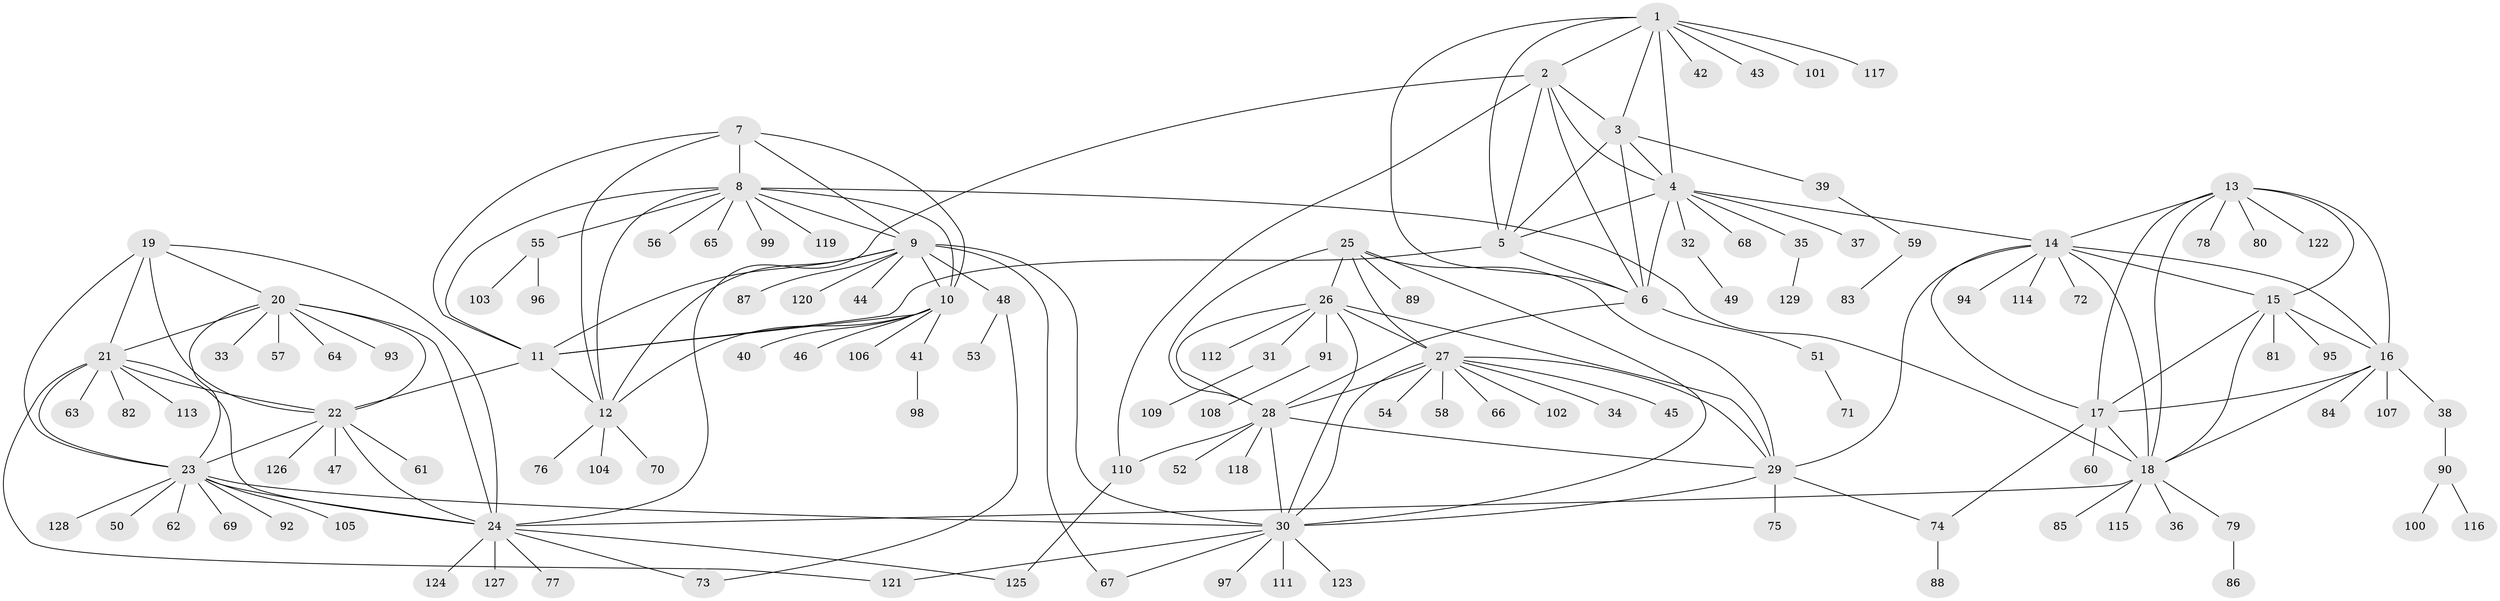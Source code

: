 // coarse degree distribution, {10: 0.05263157894736842, 4: 0.02631578947368421, 16: 0.02631578947368421, 5: 0.05263157894736842, 6: 0.05263157894736842, 1: 0.7368421052631579, 2: 0.05263157894736842}
// Generated by graph-tools (version 1.1) at 2025/19/03/04/25 18:19:27]
// undirected, 129 vertices, 190 edges
graph export_dot {
graph [start="1"]
  node [color=gray90,style=filled];
  1;
  2;
  3;
  4;
  5;
  6;
  7;
  8;
  9;
  10;
  11;
  12;
  13;
  14;
  15;
  16;
  17;
  18;
  19;
  20;
  21;
  22;
  23;
  24;
  25;
  26;
  27;
  28;
  29;
  30;
  31;
  32;
  33;
  34;
  35;
  36;
  37;
  38;
  39;
  40;
  41;
  42;
  43;
  44;
  45;
  46;
  47;
  48;
  49;
  50;
  51;
  52;
  53;
  54;
  55;
  56;
  57;
  58;
  59;
  60;
  61;
  62;
  63;
  64;
  65;
  66;
  67;
  68;
  69;
  70;
  71;
  72;
  73;
  74;
  75;
  76;
  77;
  78;
  79;
  80;
  81;
  82;
  83;
  84;
  85;
  86;
  87;
  88;
  89;
  90;
  91;
  92;
  93;
  94;
  95;
  96;
  97;
  98;
  99;
  100;
  101;
  102;
  103;
  104;
  105;
  106;
  107;
  108;
  109;
  110;
  111;
  112;
  113;
  114;
  115;
  116;
  117;
  118;
  119;
  120;
  121;
  122;
  123;
  124;
  125;
  126;
  127;
  128;
  129;
  1 -- 2;
  1 -- 3;
  1 -- 4;
  1 -- 5;
  1 -- 6;
  1 -- 42;
  1 -- 43;
  1 -- 101;
  1 -- 117;
  2 -- 3;
  2 -- 4;
  2 -- 5;
  2 -- 6;
  2 -- 24;
  2 -- 110;
  3 -- 4;
  3 -- 5;
  3 -- 6;
  3 -- 39;
  4 -- 5;
  4 -- 6;
  4 -- 14;
  4 -- 32;
  4 -- 35;
  4 -- 37;
  4 -- 68;
  5 -- 6;
  5 -- 11;
  6 -- 28;
  6 -- 51;
  7 -- 8;
  7 -- 9;
  7 -- 10;
  7 -- 11;
  7 -- 12;
  8 -- 9;
  8 -- 10;
  8 -- 11;
  8 -- 12;
  8 -- 18;
  8 -- 55;
  8 -- 56;
  8 -- 65;
  8 -- 99;
  8 -- 119;
  9 -- 10;
  9 -- 11;
  9 -- 12;
  9 -- 30;
  9 -- 44;
  9 -- 48;
  9 -- 67;
  9 -- 87;
  9 -- 120;
  10 -- 11;
  10 -- 12;
  10 -- 40;
  10 -- 41;
  10 -- 46;
  10 -- 106;
  11 -- 12;
  11 -- 22;
  12 -- 70;
  12 -- 76;
  12 -- 104;
  13 -- 14;
  13 -- 15;
  13 -- 16;
  13 -- 17;
  13 -- 18;
  13 -- 78;
  13 -- 80;
  13 -- 122;
  14 -- 15;
  14 -- 16;
  14 -- 17;
  14 -- 18;
  14 -- 29;
  14 -- 72;
  14 -- 94;
  14 -- 114;
  15 -- 16;
  15 -- 17;
  15 -- 18;
  15 -- 81;
  15 -- 95;
  16 -- 17;
  16 -- 18;
  16 -- 38;
  16 -- 84;
  16 -- 107;
  17 -- 18;
  17 -- 60;
  17 -- 74;
  18 -- 24;
  18 -- 36;
  18 -- 79;
  18 -- 85;
  18 -- 115;
  19 -- 20;
  19 -- 21;
  19 -- 22;
  19 -- 23;
  19 -- 24;
  20 -- 21;
  20 -- 22;
  20 -- 23;
  20 -- 24;
  20 -- 33;
  20 -- 57;
  20 -- 64;
  20 -- 93;
  21 -- 22;
  21 -- 23;
  21 -- 24;
  21 -- 63;
  21 -- 82;
  21 -- 113;
  21 -- 121;
  22 -- 23;
  22 -- 24;
  22 -- 47;
  22 -- 61;
  22 -- 126;
  23 -- 24;
  23 -- 30;
  23 -- 50;
  23 -- 62;
  23 -- 69;
  23 -- 92;
  23 -- 105;
  23 -- 128;
  24 -- 73;
  24 -- 77;
  24 -- 124;
  24 -- 125;
  24 -- 127;
  25 -- 26;
  25 -- 27;
  25 -- 28;
  25 -- 29;
  25 -- 30;
  25 -- 89;
  26 -- 27;
  26 -- 28;
  26 -- 29;
  26 -- 30;
  26 -- 31;
  26 -- 91;
  26 -- 112;
  27 -- 28;
  27 -- 29;
  27 -- 30;
  27 -- 34;
  27 -- 45;
  27 -- 54;
  27 -- 58;
  27 -- 66;
  27 -- 102;
  28 -- 29;
  28 -- 30;
  28 -- 52;
  28 -- 110;
  28 -- 118;
  29 -- 30;
  29 -- 74;
  29 -- 75;
  30 -- 67;
  30 -- 97;
  30 -- 111;
  30 -- 121;
  30 -- 123;
  31 -- 109;
  32 -- 49;
  35 -- 129;
  38 -- 90;
  39 -- 59;
  41 -- 98;
  48 -- 53;
  48 -- 73;
  51 -- 71;
  55 -- 96;
  55 -- 103;
  59 -- 83;
  74 -- 88;
  79 -- 86;
  90 -- 100;
  90 -- 116;
  91 -- 108;
  110 -- 125;
}
